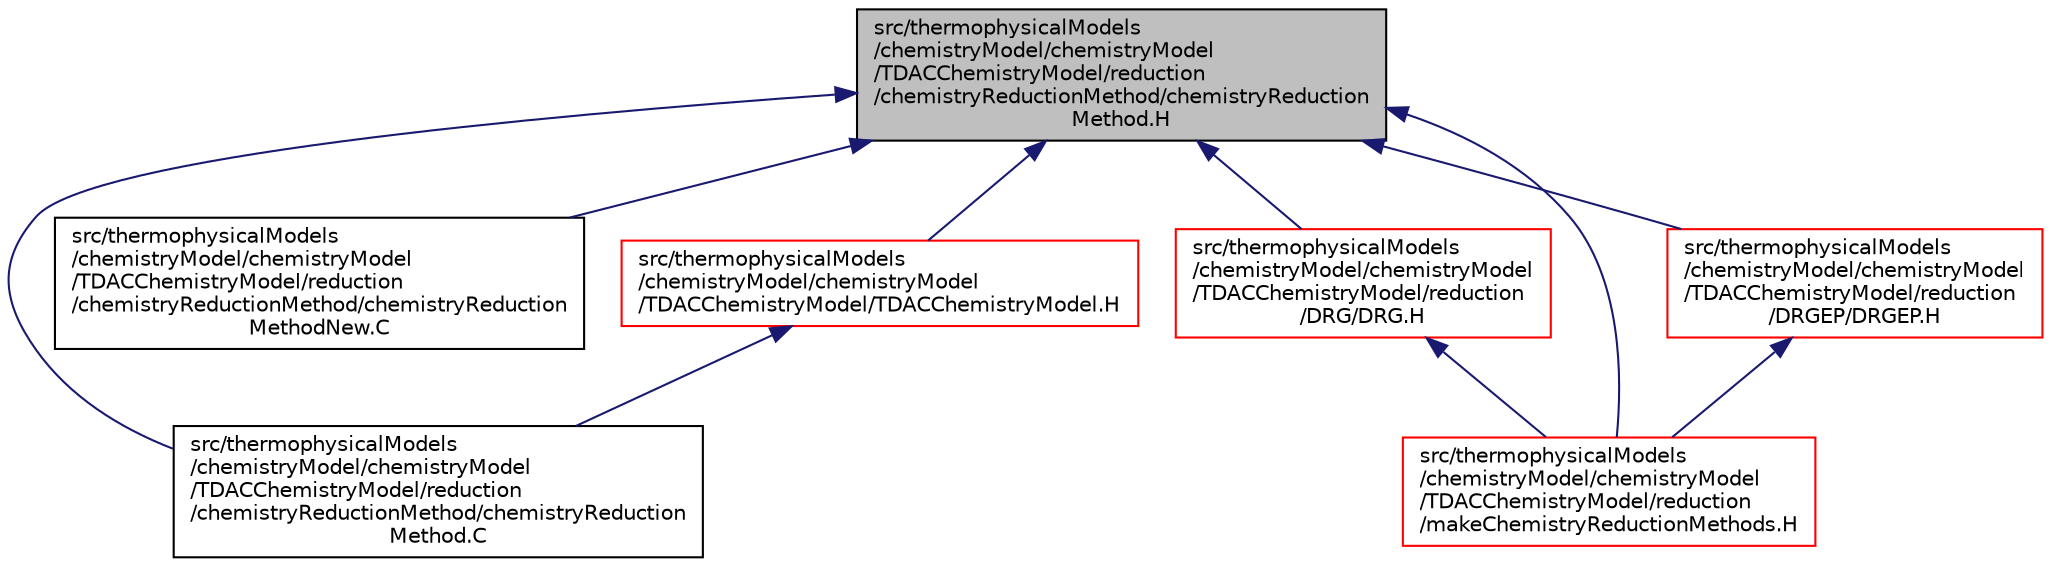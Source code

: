digraph "src/thermophysicalModels/chemistryModel/chemistryModel/TDACChemistryModel/reduction/chemistryReductionMethod/chemistryReductionMethod.H"
{
  bgcolor="transparent";
  edge [fontname="Helvetica",fontsize="10",labelfontname="Helvetica",labelfontsize="10"];
  node [fontname="Helvetica",fontsize="10",shape=record];
  Node120 [label="src/thermophysicalModels\l/chemistryModel/chemistryModel\l/TDACChemistryModel/reduction\l/chemistryReductionMethod/chemistryReduction\lMethod.H",height=0.2,width=0.4,color="black", fillcolor="grey75", style="filled", fontcolor="black"];
  Node120 -> Node121 [dir="back",color="midnightblue",fontsize="10",style="solid",fontname="Helvetica"];
  Node121 [label="src/thermophysicalModels\l/chemistryModel/chemistryModel\l/TDACChemistryModel/reduction\l/chemistryReductionMethod/chemistryReduction\lMethod.C",height=0.2,width=0.4,color="black",URL="$a15839.html"];
  Node120 -> Node122 [dir="back",color="midnightblue",fontsize="10",style="solid",fontname="Helvetica"];
  Node122 [label="src/thermophysicalModels\l/chemistryModel/chemistryModel\l/TDACChemistryModel/reduction\l/chemistryReductionMethod/chemistryReduction\lMethodNew.C",height=0.2,width=0.4,color="black",URL="$a15848.html"];
  Node120 -> Node123 [dir="back",color="midnightblue",fontsize="10",style="solid",fontname="Helvetica"];
  Node123 [label="src/thermophysicalModels\l/chemistryModel/chemistryModel\l/TDACChemistryModel/reduction\l/DRG/DRG.H",height=0.2,width=0.4,color="red",URL="$a15860.html"];
  Node123 -> Node125 [dir="back",color="midnightblue",fontsize="10",style="solid",fontname="Helvetica"];
  Node125 [label="src/thermophysicalModels\l/chemistryModel/chemistryModel\l/TDACChemistryModel/reduction\l/makeChemistryReductionMethods.H",height=0.2,width=0.4,color="red",URL="$a15890.html"];
  Node120 -> Node127 [dir="back",color="midnightblue",fontsize="10",style="solid",fontname="Helvetica"];
  Node127 [label="src/thermophysicalModels\l/chemistryModel/chemistryModel\l/TDACChemistryModel/reduction\l/DRGEP/DRGEP.H",height=0.2,width=0.4,color="red",URL="$a15866.html"];
  Node127 -> Node125 [dir="back",color="midnightblue",fontsize="10",style="solid",fontname="Helvetica"];
  Node120 -> Node125 [dir="back",color="midnightblue",fontsize="10",style="solid",fontname="Helvetica"];
  Node120 -> Node129 [dir="back",color="midnightblue",fontsize="10",style="solid",fontname="Helvetica"];
  Node129 [label="src/thermophysicalModels\l/chemistryModel/chemistryModel\l/TDACChemistryModel/TDACChemistryModel.H",height=0.2,width=0.4,color="red",URL="$a15953.html"];
  Node129 -> Node121 [dir="back",color="midnightblue",fontsize="10",style="solid",fontname="Helvetica"];
}
